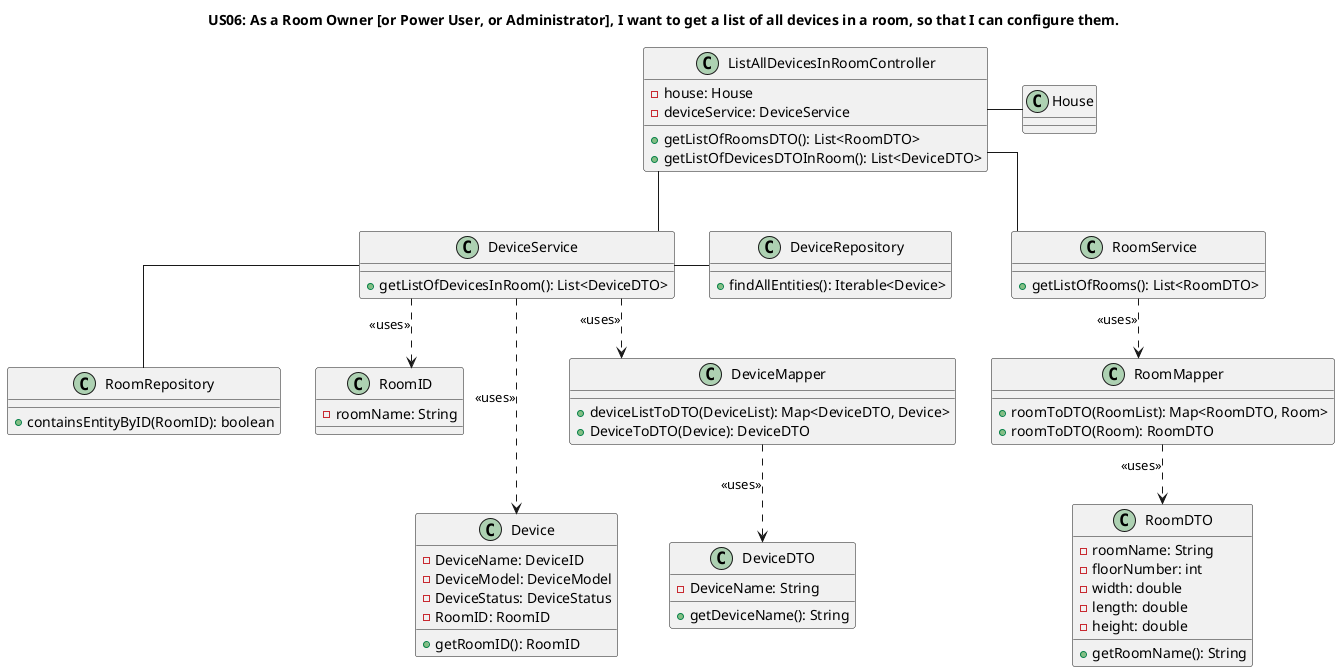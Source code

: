 @startuml
skinparam linetype ortho
title US06: As a Room Owner [or Power User, or Administrator], I want to get a list of all devices in a room, so that I can configure them.
'https://plantuml.com/class-diagram

class ListAllDevicesInRoomController {
-house: House
-deviceService: DeviceService
+getListOfRoomsDTO(): List<RoomDTO>
+getListOfDevicesDTOInRoom(): List<DeviceDTO>
}

class DeviceService {
+getListOfDevicesInRoom(): List<DeviceDTO>
}

class RoomService {
+getListOfRooms(): List<RoomDTO>
}

class DeviceRepository {
+findAllEntities(): Iterable<Device>
}

class RoomRepository {
+containsEntityByID(RoomID): boolean
}

class RoomDTO {
-roomName: String
-floorNumber: int
-width: double
-length: double
-height: double
+getRoomName(): String
}

class DeviceDTO {
-DeviceName: String

+getDeviceName(): String
}

class RoomMapper {
+roomToDTO(RoomList): Map<RoomDTO, Room>
+roomToDTO(Room): RoomDTO
}

class RoomID {
-roomName: String
}

class House {

}

class Device {
-DeviceName: DeviceID
-DeviceModel: DeviceModel
-DeviceStatus: DeviceStatus
-RoomID: RoomID
+getRoomID(): RoomID
}


class DeviceMapper {
+deviceListToDTO(DeviceList): Map<DeviceDTO, Device>
+DeviceToDTO(Device): DeviceDTO
}




ListAllDevicesInRoomController - House

ListAllDevicesInRoomController -- DeviceService

ListAllDevicesInRoomController -- RoomService

RoomService ..> RoomMapper: <<uses>>


RoomMapper ..> RoomDTO: <<uses>>
DeviceMapper ..> DeviceDTO: <<uses>>

DeviceService - DeviceRepository
DeviceService -- RoomRepository
DeviceService ...> Device: <<uses>>
DeviceService ..> DeviceMapper: <<uses>>
DeviceService ..> RoomID: <<uses>>


@enduml